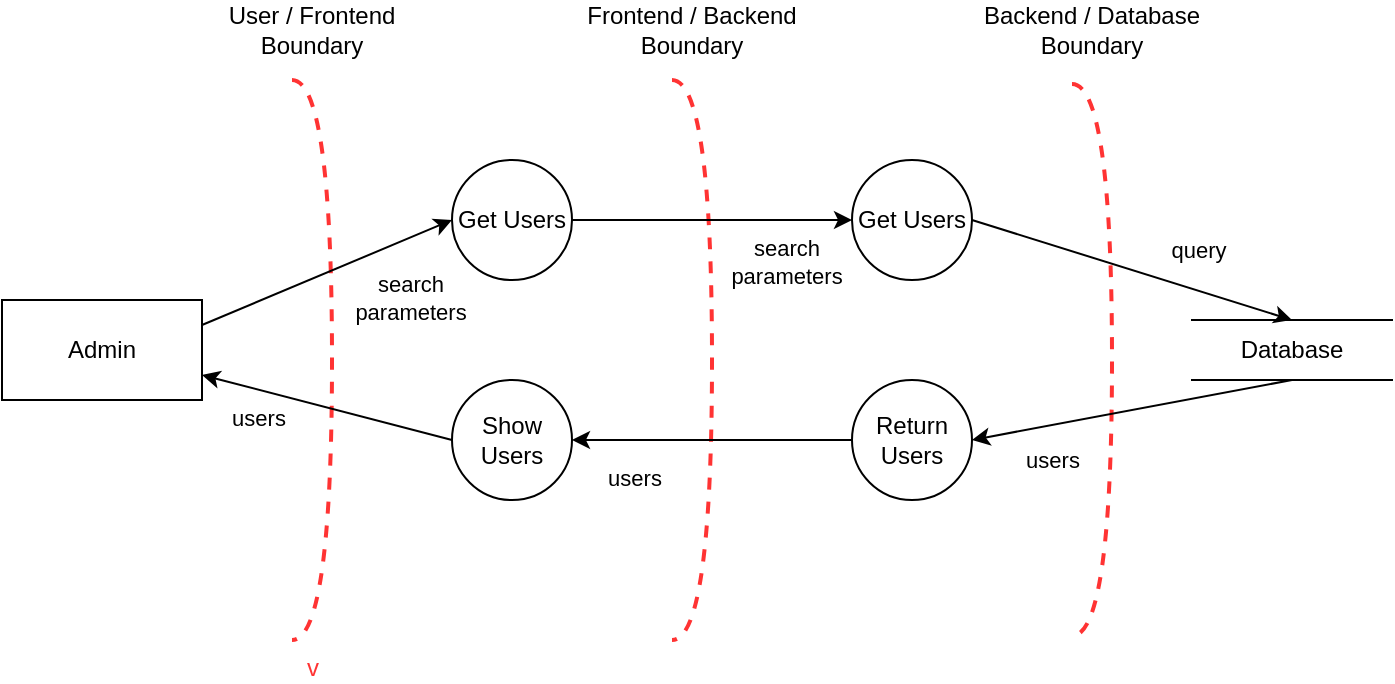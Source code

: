 <mxfile version="24.2.5" type="device">
  <diagram name="Página-1" id="sGbsREWsHjC3F5GEO4Eu">
    <mxGraphModel dx="1434" dy="772" grid="1" gridSize="10" guides="1" tooltips="1" connect="1" arrows="1" fold="1" page="1" pageScale="1" pageWidth="1169" pageHeight="827" math="0" shadow="0">
      <root>
        <mxCell id="0" />
        <mxCell id="1" parent="0" />
        <mxCell id="EqJ2xSsujDH2mjNiBFDZ-3" value="Admin" style="html=1;dashed=0;whiteSpace=wrap;" parent="1" vertex="1">
          <mxGeometry x="175" y="180" width="100" height="50" as="geometry" />
        </mxCell>
        <mxCell id="EqJ2xSsujDH2mjNiBFDZ-5" value="v" style="shape=requiredInterface;html=1;verticalLabelPosition=bottom;dashed=1;strokeColor=#FF3333;strokeWidth=2;fillColor=none;fontColor=#FF3333;align=center;verticalAlign=top;labelPosition=center;" parent="1" vertex="1">
          <mxGeometry x="320" y="70" width="20" height="280" as="geometry" />
        </mxCell>
        <mxCell id="EqJ2xSsujDH2mjNiBFDZ-7" value="" style="shape=requiredInterface;html=1;verticalLabelPosition=bottom;dashed=1;strokeColor=#FF3333;strokeWidth=2;fillColor=none;fontColor=#FF3333;align=center;verticalAlign=top;labelPosition=center;" parent="1" vertex="1">
          <mxGeometry x="510" y="70" width="20" height="280" as="geometry" />
        </mxCell>
        <mxCell id="EqJ2xSsujDH2mjNiBFDZ-9" value="" style="shape=requiredInterface;html=1;verticalLabelPosition=bottom;dashed=1;strokeColor=#FF3333;strokeWidth=2;fillColor=none;fontColor=#FF3333;align=center;verticalAlign=top;labelPosition=center;" parent="1" vertex="1">
          <mxGeometry x="710" y="72" width="20" height="276" as="geometry" />
        </mxCell>
        <mxCell id="EqJ2xSsujDH2mjNiBFDZ-11" value="User / Frontend Boundary" style="text;html=1;align=center;verticalAlign=middle;whiteSpace=wrap;rounded=0;" parent="1" vertex="1">
          <mxGeometry x="275" y="30" width="110" height="30" as="geometry" />
        </mxCell>
        <mxCell id="EqJ2xSsujDH2mjNiBFDZ-12" value="Database" style="html=1;dashed=0;whiteSpace=wrap;shape=partialRectangle;right=0;left=0;" parent="1" vertex="1">
          <mxGeometry x="770" y="190" width="100" height="30" as="geometry" />
        </mxCell>
        <mxCell id="EqJ2xSsujDH2mjNiBFDZ-13" value="Frontend / Backend Boundary" style="text;html=1;align=center;verticalAlign=middle;whiteSpace=wrap;rounded=0;" parent="1" vertex="1">
          <mxGeometry x="465" y="30" width="110" height="30" as="geometry" />
        </mxCell>
        <mxCell id="EqJ2xSsujDH2mjNiBFDZ-14" value="Backend / Database Boundary" style="text;html=1;align=center;verticalAlign=middle;whiteSpace=wrap;rounded=0;" parent="1" vertex="1">
          <mxGeometry x="660" y="30" width="120" height="30" as="geometry" />
        </mxCell>
        <mxCell id="EqJ2xSsujDH2mjNiBFDZ-22" value="Return&lt;div&gt;Users&lt;/div&gt;" style="shape=ellipse;html=1;dashed=0;whiteSpace=wrap;perimeter=ellipsePerimeter;" parent="1" vertex="1">
          <mxGeometry x="600" y="220" width="60" height="60" as="geometry" />
        </mxCell>
        <mxCell id="EqJ2xSsujDH2mjNiBFDZ-23" value="Get Users" style="shape=ellipse;html=1;dashed=0;whiteSpace=wrap;perimeter=ellipsePerimeter;" parent="1" vertex="1">
          <mxGeometry x="400" y="110" width="60" height="60" as="geometry" />
        </mxCell>
        <mxCell id="EqJ2xSsujDH2mjNiBFDZ-24" value="Show Users" style="shape=ellipse;html=1;dashed=0;whiteSpace=wrap;perimeter=ellipsePerimeter;" parent="1" vertex="1">
          <mxGeometry x="400" y="220" width="60" height="60" as="geometry" />
        </mxCell>
        <mxCell id="EqJ2xSsujDH2mjNiBFDZ-26" value="" style="endArrow=classic;html=1;rounded=0;exitX=1;exitY=0.25;exitDx=0;exitDy=0;entryX=0;entryY=0.5;entryDx=0;entryDy=0;" parent="1" source="EqJ2xSsujDH2mjNiBFDZ-3" target="EqJ2xSsujDH2mjNiBFDZ-23" edge="1">
          <mxGeometry width="50" height="50" relative="1" as="geometry">
            <mxPoint x="280" y="212.5" as="sourcePoint" />
            <mxPoint x="410" y="140" as="targetPoint" />
          </mxGeometry>
        </mxCell>
        <mxCell id="EqJ2xSsujDH2mjNiBFDZ-27" value="search&lt;div&gt;parameters&lt;/div&gt;" style="edgeLabel;html=1;align=center;verticalAlign=middle;resizable=0;points=[];" parent="EqJ2xSsujDH2mjNiBFDZ-26" vertex="1" connectable="0">
          <mxGeometry x="0.235" y="-1" relative="1" as="geometry">
            <mxPoint x="26" y="18" as="offset" />
          </mxGeometry>
        </mxCell>
        <mxCell id="EqJ2xSsujDH2mjNiBFDZ-28" value="users" style="endArrow=classic;html=1;rounded=0;exitX=0;exitY=0.5;exitDx=0;exitDy=0;entryX=1;entryY=0.75;entryDx=0;entryDy=0;" parent="1" source="EqJ2xSsujDH2mjNiBFDZ-24" target="EqJ2xSsujDH2mjNiBFDZ-3" edge="1">
          <mxGeometry x="0.484" y="15" width="50" height="50" relative="1" as="geometry">
            <mxPoint x="350" y="370" as="sourcePoint" />
            <mxPoint x="280" y="220" as="targetPoint" />
            <mxPoint y="-1" as="offset" />
          </mxGeometry>
        </mxCell>
        <mxCell id="EqJ2xSsujDH2mjNiBFDZ-31" value="&lt;div&gt;Get Users&lt;/div&gt;" style="shape=ellipse;html=1;dashed=0;whiteSpace=wrap;perimeter=ellipsePerimeter;" parent="1" vertex="1">
          <mxGeometry x="600" y="110" width="60" height="60" as="geometry" />
        </mxCell>
        <mxCell id="EqJ2xSsujDH2mjNiBFDZ-32" value="" style="endArrow=classic;html=1;rounded=0;exitX=1;exitY=0.5;exitDx=0;exitDy=0;entryX=0;entryY=0.5;entryDx=0;entryDy=0;" parent="1" source="EqJ2xSsujDH2mjNiBFDZ-23" target="EqJ2xSsujDH2mjNiBFDZ-31" edge="1">
          <mxGeometry width="50" height="50" relative="1" as="geometry">
            <mxPoint x="490" y="220" as="sourcePoint" />
            <mxPoint x="540" y="170" as="targetPoint" />
          </mxGeometry>
        </mxCell>
        <mxCell id="EqJ2xSsujDH2mjNiBFDZ-35" value="" style="endArrow=classic;html=1;rounded=0;exitX=1;exitY=0.5;exitDx=0;exitDy=0;entryX=0.5;entryY=0;entryDx=0;entryDy=0;" parent="1" source="EqJ2xSsujDH2mjNiBFDZ-31" target="EqJ2xSsujDH2mjNiBFDZ-12" edge="1">
          <mxGeometry width="50" height="50" relative="1" as="geometry">
            <mxPoint x="790" y="380" as="sourcePoint" />
            <mxPoint x="840" y="330" as="targetPoint" />
          </mxGeometry>
        </mxCell>
        <mxCell id="EqJ2xSsujDH2mjNiBFDZ-41" value="" style="endArrow=classic;html=1;rounded=0;exitX=0;exitY=0.5;exitDx=0;exitDy=0;entryX=1;entryY=0.5;entryDx=0;entryDy=0;" parent="1" source="EqJ2xSsujDH2mjNiBFDZ-22" target="EqJ2xSsujDH2mjNiBFDZ-24" edge="1">
          <mxGeometry width="50" height="50" relative="1" as="geometry">
            <mxPoint x="580" y="315" as="sourcePoint" />
            <mxPoint x="550" y="400" as="targetPoint" />
          </mxGeometry>
        </mxCell>
        <mxCell id="EqJ2xSsujDH2mjNiBFDZ-42" value="users" style="edgeLabel;html=1;align=center;verticalAlign=middle;resizable=0;points=[];" parent="EqJ2xSsujDH2mjNiBFDZ-41" vertex="1" connectable="0">
          <mxGeometry x="0.551" relative="1" as="geometry">
            <mxPoint x="-1" y="19" as="offset" />
          </mxGeometry>
        </mxCell>
        <mxCell id="yCfjWie0wwJFAbQvrw_H-2" value="search&lt;div&gt;parameters&lt;/div&gt;" style="edgeLabel;html=1;align=center;verticalAlign=middle;resizable=0;points=[];" parent="1" vertex="1" connectable="0">
          <mxGeometry x="549.996" y="150.005" as="geometry">
            <mxPoint x="17" y="11" as="offset" />
          </mxGeometry>
        </mxCell>
        <mxCell id="gsee9E6R80b9WV6ubArY-3" value="query" style="edgeLabel;html=1;align=center;verticalAlign=middle;resizable=0;points=[];" parent="1" vertex="1" connectable="0">
          <mxGeometry x="769.998" y="150.006" as="geometry">
            <mxPoint x="3" y="5" as="offset" />
          </mxGeometry>
        </mxCell>
        <mxCell id="q4REHl3hCyseS-328a82-1" value="" style="endArrow=classic;html=1;rounded=0;exitX=0.5;exitY=1;exitDx=0;exitDy=0;entryX=1;entryY=0.5;entryDx=0;entryDy=0;" parent="1" source="EqJ2xSsujDH2mjNiBFDZ-12" target="EqJ2xSsujDH2mjNiBFDZ-22" edge="1">
          <mxGeometry width="50" height="50" relative="1" as="geometry">
            <mxPoint x="800" y="340" as="sourcePoint" />
            <mxPoint x="850" y="290" as="targetPoint" />
          </mxGeometry>
        </mxCell>
        <mxCell id="q4REHl3hCyseS-328a82-2" value="users" style="edgeLabel;html=1;align=center;verticalAlign=middle;resizable=0;points=[];" parent="q4REHl3hCyseS-328a82-1" vertex="1" connectable="0">
          <mxGeometry x="-0.083" y="1" relative="1" as="geometry">
            <mxPoint x="-47" y="25" as="offset" />
          </mxGeometry>
        </mxCell>
      </root>
    </mxGraphModel>
  </diagram>
</mxfile>
